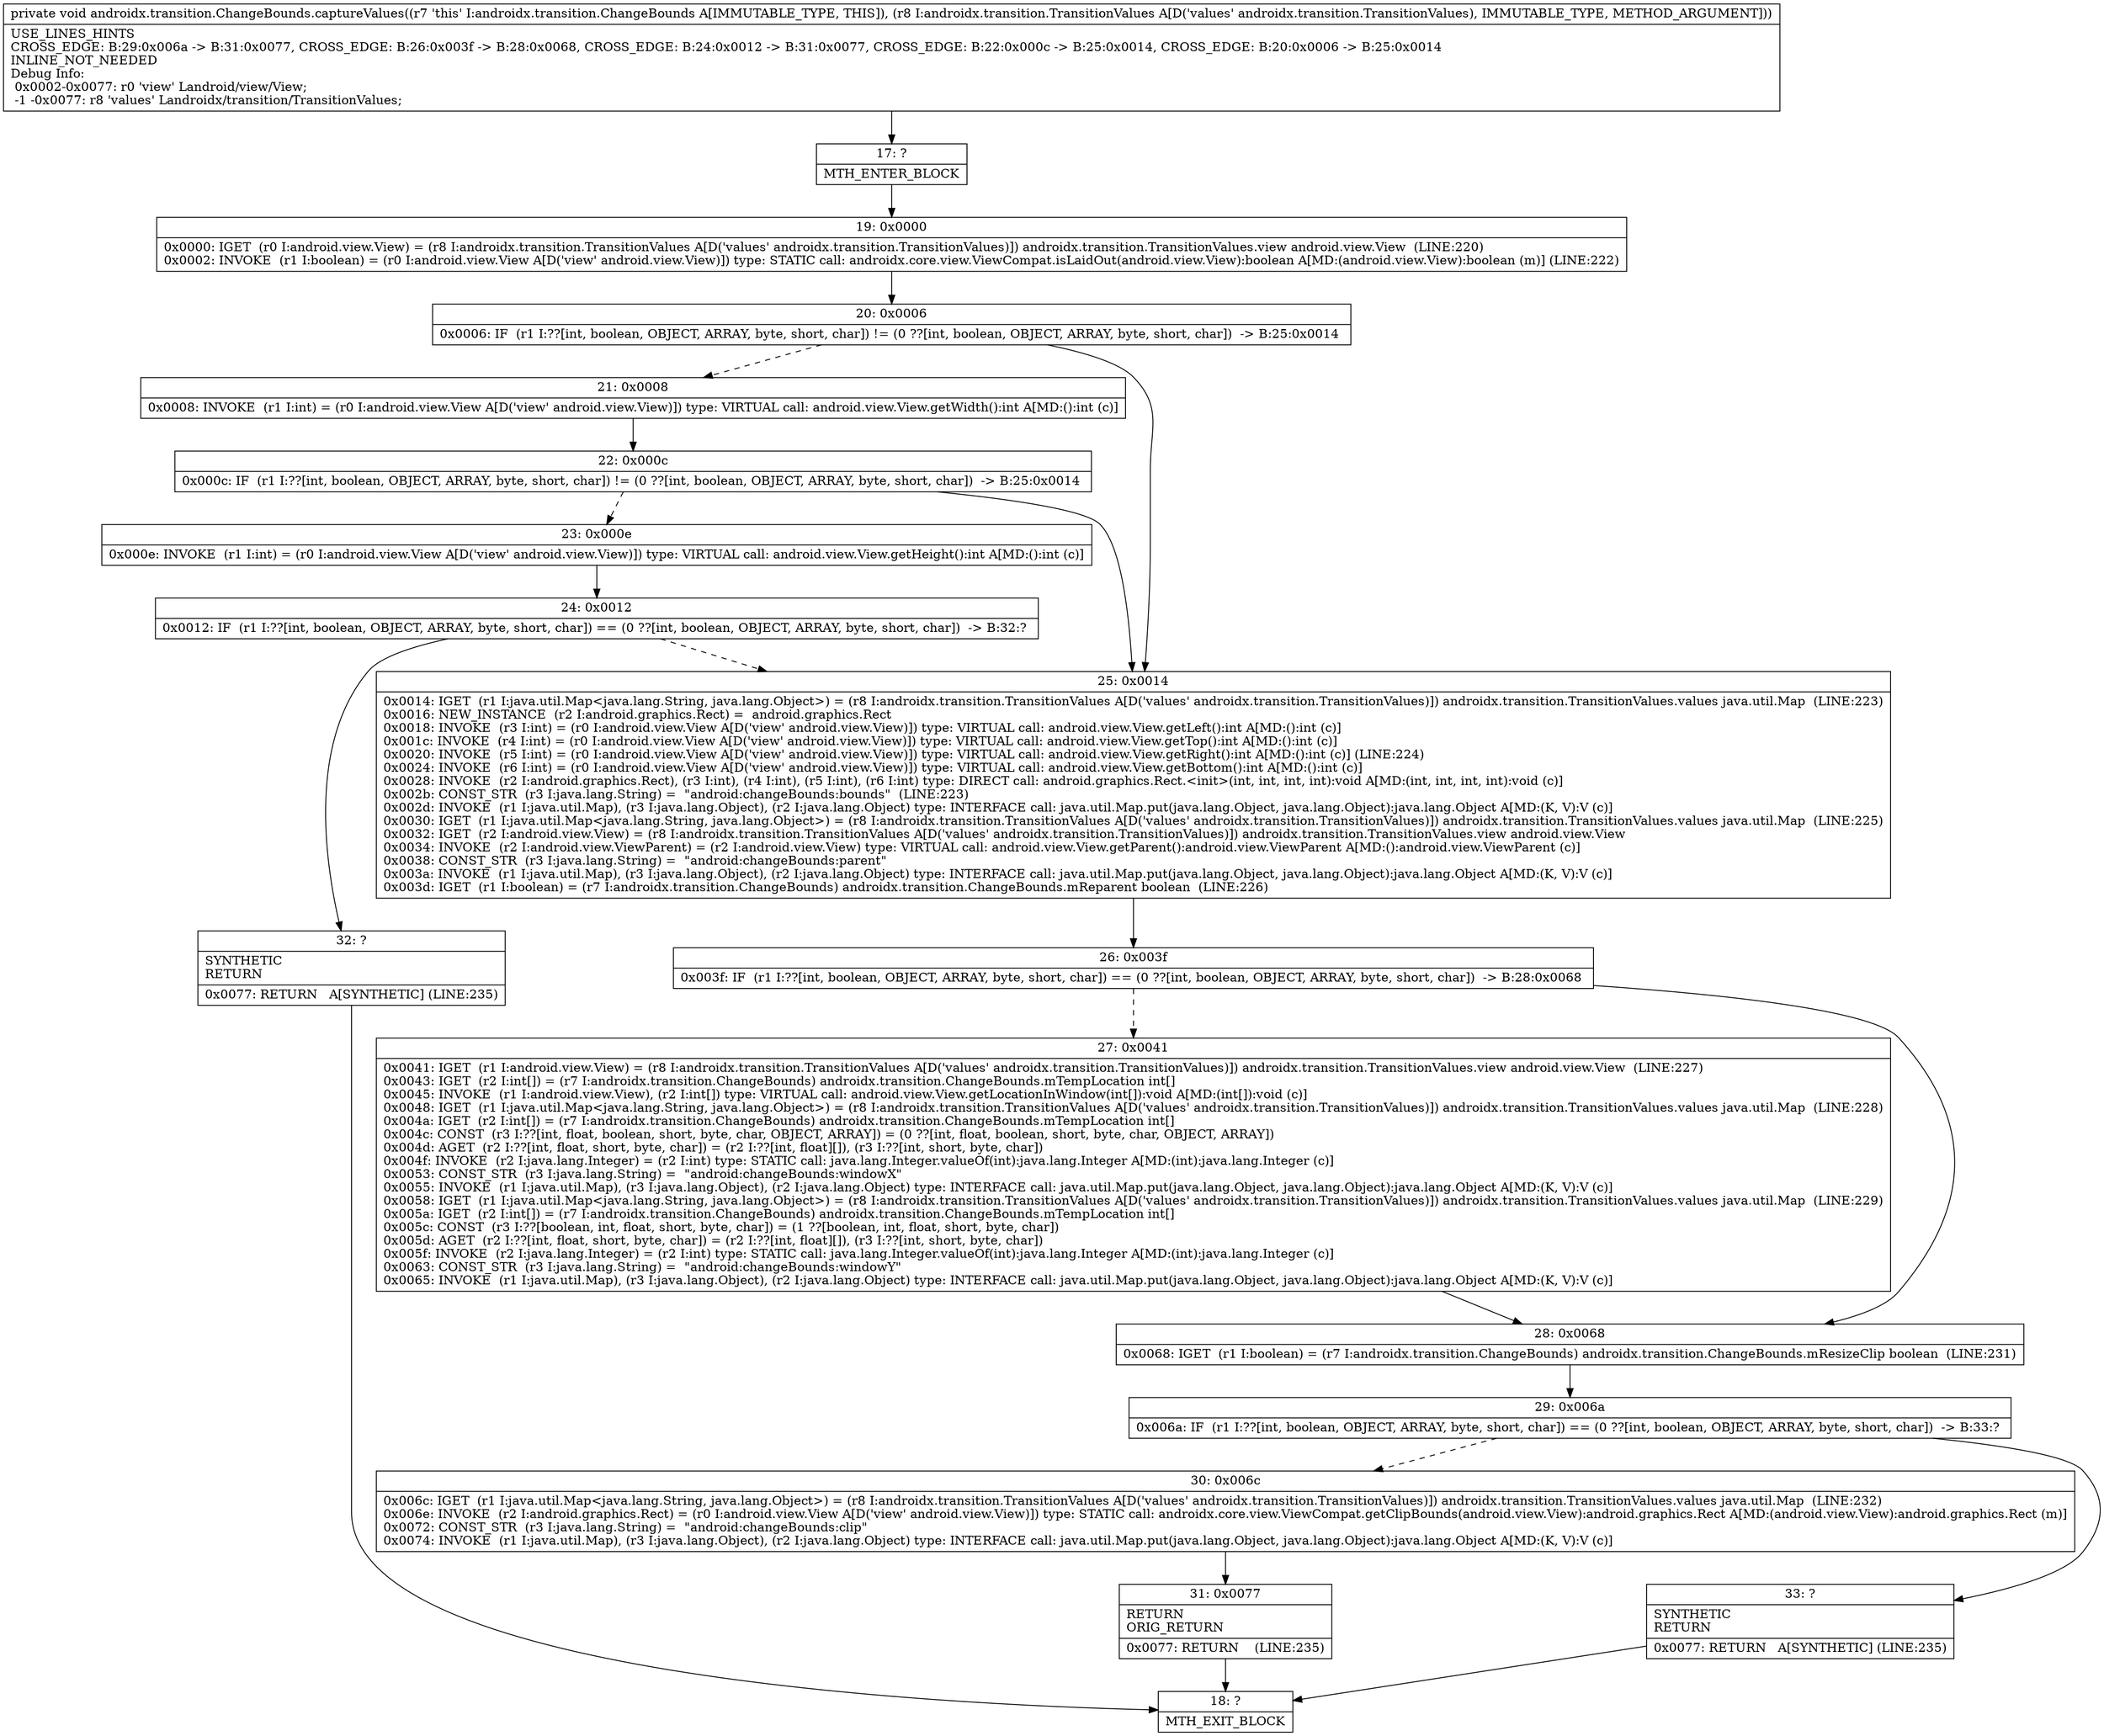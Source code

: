 digraph "CFG forandroidx.transition.ChangeBounds.captureValues(Landroidx\/transition\/TransitionValues;)V" {
Node_17 [shape=record,label="{17\:\ ?|MTH_ENTER_BLOCK\l}"];
Node_19 [shape=record,label="{19\:\ 0x0000|0x0000: IGET  (r0 I:android.view.View) = (r8 I:androidx.transition.TransitionValues A[D('values' androidx.transition.TransitionValues)]) androidx.transition.TransitionValues.view android.view.View  (LINE:220)\l0x0002: INVOKE  (r1 I:boolean) = (r0 I:android.view.View A[D('view' android.view.View)]) type: STATIC call: androidx.core.view.ViewCompat.isLaidOut(android.view.View):boolean A[MD:(android.view.View):boolean (m)] (LINE:222)\l}"];
Node_20 [shape=record,label="{20\:\ 0x0006|0x0006: IF  (r1 I:??[int, boolean, OBJECT, ARRAY, byte, short, char]) != (0 ??[int, boolean, OBJECT, ARRAY, byte, short, char])  \-\> B:25:0x0014 \l}"];
Node_21 [shape=record,label="{21\:\ 0x0008|0x0008: INVOKE  (r1 I:int) = (r0 I:android.view.View A[D('view' android.view.View)]) type: VIRTUAL call: android.view.View.getWidth():int A[MD:():int (c)]\l}"];
Node_22 [shape=record,label="{22\:\ 0x000c|0x000c: IF  (r1 I:??[int, boolean, OBJECT, ARRAY, byte, short, char]) != (0 ??[int, boolean, OBJECT, ARRAY, byte, short, char])  \-\> B:25:0x0014 \l}"];
Node_23 [shape=record,label="{23\:\ 0x000e|0x000e: INVOKE  (r1 I:int) = (r0 I:android.view.View A[D('view' android.view.View)]) type: VIRTUAL call: android.view.View.getHeight():int A[MD:():int (c)]\l}"];
Node_24 [shape=record,label="{24\:\ 0x0012|0x0012: IF  (r1 I:??[int, boolean, OBJECT, ARRAY, byte, short, char]) == (0 ??[int, boolean, OBJECT, ARRAY, byte, short, char])  \-\> B:32:? \l}"];
Node_32 [shape=record,label="{32\:\ ?|SYNTHETIC\lRETURN\l|0x0077: RETURN   A[SYNTHETIC] (LINE:235)\l}"];
Node_18 [shape=record,label="{18\:\ ?|MTH_EXIT_BLOCK\l}"];
Node_25 [shape=record,label="{25\:\ 0x0014|0x0014: IGET  (r1 I:java.util.Map\<java.lang.String, java.lang.Object\>) = (r8 I:androidx.transition.TransitionValues A[D('values' androidx.transition.TransitionValues)]) androidx.transition.TransitionValues.values java.util.Map  (LINE:223)\l0x0016: NEW_INSTANCE  (r2 I:android.graphics.Rect) =  android.graphics.Rect \l0x0018: INVOKE  (r3 I:int) = (r0 I:android.view.View A[D('view' android.view.View)]) type: VIRTUAL call: android.view.View.getLeft():int A[MD:():int (c)]\l0x001c: INVOKE  (r4 I:int) = (r0 I:android.view.View A[D('view' android.view.View)]) type: VIRTUAL call: android.view.View.getTop():int A[MD:():int (c)]\l0x0020: INVOKE  (r5 I:int) = (r0 I:android.view.View A[D('view' android.view.View)]) type: VIRTUAL call: android.view.View.getRight():int A[MD:():int (c)] (LINE:224)\l0x0024: INVOKE  (r6 I:int) = (r0 I:android.view.View A[D('view' android.view.View)]) type: VIRTUAL call: android.view.View.getBottom():int A[MD:():int (c)]\l0x0028: INVOKE  (r2 I:android.graphics.Rect), (r3 I:int), (r4 I:int), (r5 I:int), (r6 I:int) type: DIRECT call: android.graphics.Rect.\<init\>(int, int, int, int):void A[MD:(int, int, int, int):void (c)]\l0x002b: CONST_STR  (r3 I:java.lang.String) =  \"android:changeBounds:bounds\"  (LINE:223)\l0x002d: INVOKE  (r1 I:java.util.Map), (r3 I:java.lang.Object), (r2 I:java.lang.Object) type: INTERFACE call: java.util.Map.put(java.lang.Object, java.lang.Object):java.lang.Object A[MD:(K, V):V (c)]\l0x0030: IGET  (r1 I:java.util.Map\<java.lang.String, java.lang.Object\>) = (r8 I:androidx.transition.TransitionValues A[D('values' androidx.transition.TransitionValues)]) androidx.transition.TransitionValues.values java.util.Map  (LINE:225)\l0x0032: IGET  (r2 I:android.view.View) = (r8 I:androidx.transition.TransitionValues A[D('values' androidx.transition.TransitionValues)]) androidx.transition.TransitionValues.view android.view.View \l0x0034: INVOKE  (r2 I:android.view.ViewParent) = (r2 I:android.view.View) type: VIRTUAL call: android.view.View.getParent():android.view.ViewParent A[MD:():android.view.ViewParent (c)]\l0x0038: CONST_STR  (r3 I:java.lang.String) =  \"android:changeBounds:parent\" \l0x003a: INVOKE  (r1 I:java.util.Map), (r3 I:java.lang.Object), (r2 I:java.lang.Object) type: INTERFACE call: java.util.Map.put(java.lang.Object, java.lang.Object):java.lang.Object A[MD:(K, V):V (c)]\l0x003d: IGET  (r1 I:boolean) = (r7 I:androidx.transition.ChangeBounds) androidx.transition.ChangeBounds.mReparent boolean  (LINE:226)\l}"];
Node_26 [shape=record,label="{26\:\ 0x003f|0x003f: IF  (r1 I:??[int, boolean, OBJECT, ARRAY, byte, short, char]) == (0 ??[int, boolean, OBJECT, ARRAY, byte, short, char])  \-\> B:28:0x0068 \l}"];
Node_27 [shape=record,label="{27\:\ 0x0041|0x0041: IGET  (r1 I:android.view.View) = (r8 I:androidx.transition.TransitionValues A[D('values' androidx.transition.TransitionValues)]) androidx.transition.TransitionValues.view android.view.View  (LINE:227)\l0x0043: IGET  (r2 I:int[]) = (r7 I:androidx.transition.ChangeBounds) androidx.transition.ChangeBounds.mTempLocation int[] \l0x0045: INVOKE  (r1 I:android.view.View), (r2 I:int[]) type: VIRTUAL call: android.view.View.getLocationInWindow(int[]):void A[MD:(int[]):void (c)]\l0x0048: IGET  (r1 I:java.util.Map\<java.lang.String, java.lang.Object\>) = (r8 I:androidx.transition.TransitionValues A[D('values' androidx.transition.TransitionValues)]) androidx.transition.TransitionValues.values java.util.Map  (LINE:228)\l0x004a: IGET  (r2 I:int[]) = (r7 I:androidx.transition.ChangeBounds) androidx.transition.ChangeBounds.mTempLocation int[] \l0x004c: CONST  (r3 I:??[int, float, boolean, short, byte, char, OBJECT, ARRAY]) = (0 ??[int, float, boolean, short, byte, char, OBJECT, ARRAY]) \l0x004d: AGET  (r2 I:??[int, float, short, byte, char]) = (r2 I:??[int, float][]), (r3 I:??[int, short, byte, char]) \l0x004f: INVOKE  (r2 I:java.lang.Integer) = (r2 I:int) type: STATIC call: java.lang.Integer.valueOf(int):java.lang.Integer A[MD:(int):java.lang.Integer (c)]\l0x0053: CONST_STR  (r3 I:java.lang.String) =  \"android:changeBounds:windowX\" \l0x0055: INVOKE  (r1 I:java.util.Map), (r3 I:java.lang.Object), (r2 I:java.lang.Object) type: INTERFACE call: java.util.Map.put(java.lang.Object, java.lang.Object):java.lang.Object A[MD:(K, V):V (c)]\l0x0058: IGET  (r1 I:java.util.Map\<java.lang.String, java.lang.Object\>) = (r8 I:androidx.transition.TransitionValues A[D('values' androidx.transition.TransitionValues)]) androidx.transition.TransitionValues.values java.util.Map  (LINE:229)\l0x005a: IGET  (r2 I:int[]) = (r7 I:androidx.transition.ChangeBounds) androidx.transition.ChangeBounds.mTempLocation int[] \l0x005c: CONST  (r3 I:??[boolean, int, float, short, byte, char]) = (1 ??[boolean, int, float, short, byte, char]) \l0x005d: AGET  (r2 I:??[int, float, short, byte, char]) = (r2 I:??[int, float][]), (r3 I:??[int, short, byte, char]) \l0x005f: INVOKE  (r2 I:java.lang.Integer) = (r2 I:int) type: STATIC call: java.lang.Integer.valueOf(int):java.lang.Integer A[MD:(int):java.lang.Integer (c)]\l0x0063: CONST_STR  (r3 I:java.lang.String) =  \"android:changeBounds:windowY\" \l0x0065: INVOKE  (r1 I:java.util.Map), (r3 I:java.lang.Object), (r2 I:java.lang.Object) type: INTERFACE call: java.util.Map.put(java.lang.Object, java.lang.Object):java.lang.Object A[MD:(K, V):V (c)]\l}"];
Node_28 [shape=record,label="{28\:\ 0x0068|0x0068: IGET  (r1 I:boolean) = (r7 I:androidx.transition.ChangeBounds) androidx.transition.ChangeBounds.mResizeClip boolean  (LINE:231)\l}"];
Node_29 [shape=record,label="{29\:\ 0x006a|0x006a: IF  (r1 I:??[int, boolean, OBJECT, ARRAY, byte, short, char]) == (0 ??[int, boolean, OBJECT, ARRAY, byte, short, char])  \-\> B:33:? \l}"];
Node_30 [shape=record,label="{30\:\ 0x006c|0x006c: IGET  (r1 I:java.util.Map\<java.lang.String, java.lang.Object\>) = (r8 I:androidx.transition.TransitionValues A[D('values' androidx.transition.TransitionValues)]) androidx.transition.TransitionValues.values java.util.Map  (LINE:232)\l0x006e: INVOKE  (r2 I:android.graphics.Rect) = (r0 I:android.view.View A[D('view' android.view.View)]) type: STATIC call: androidx.core.view.ViewCompat.getClipBounds(android.view.View):android.graphics.Rect A[MD:(android.view.View):android.graphics.Rect (m)]\l0x0072: CONST_STR  (r3 I:java.lang.String) =  \"android:changeBounds:clip\" \l0x0074: INVOKE  (r1 I:java.util.Map), (r3 I:java.lang.Object), (r2 I:java.lang.Object) type: INTERFACE call: java.util.Map.put(java.lang.Object, java.lang.Object):java.lang.Object A[MD:(K, V):V (c)]\l}"];
Node_31 [shape=record,label="{31\:\ 0x0077|RETURN\lORIG_RETURN\l|0x0077: RETURN    (LINE:235)\l}"];
Node_33 [shape=record,label="{33\:\ ?|SYNTHETIC\lRETURN\l|0x0077: RETURN   A[SYNTHETIC] (LINE:235)\l}"];
MethodNode[shape=record,label="{private void androidx.transition.ChangeBounds.captureValues((r7 'this' I:androidx.transition.ChangeBounds A[IMMUTABLE_TYPE, THIS]), (r8 I:androidx.transition.TransitionValues A[D('values' androidx.transition.TransitionValues), IMMUTABLE_TYPE, METHOD_ARGUMENT]))  | USE_LINES_HINTS\lCROSS_EDGE: B:29:0x006a \-\> B:31:0x0077, CROSS_EDGE: B:26:0x003f \-\> B:28:0x0068, CROSS_EDGE: B:24:0x0012 \-\> B:31:0x0077, CROSS_EDGE: B:22:0x000c \-\> B:25:0x0014, CROSS_EDGE: B:20:0x0006 \-\> B:25:0x0014\lINLINE_NOT_NEEDED\lDebug Info:\l  0x0002\-0x0077: r0 'view' Landroid\/view\/View;\l  \-1 \-0x0077: r8 'values' Landroidx\/transition\/TransitionValues;\l}"];
MethodNode -> Node_17;Node_17 -> Node_19;
Node_19 -> Node_20;
Node_20 -> Node_21[style=dashed];
Node_20 -> Node_25;
Node_21 -> Node_22;
Node_22 -> Node_23[style=dashed];
Node_22 -> Node_25;
Node_23 -> Node_24;
Node_24 -> Node_25[style=dashed];
Node_24 -> Node_32;
Node_32 -> Node_18;
Node_25 -> Node_26;
Node_26 -> Node_27[style=dashed];
Node_26 -> Node_28;
Node_27 -> Node_28;
Node_28 -> Node_29;
Node_29 -> Node_30[style=dashed];
Node_29 -> Node_33;
Node_30 -> Node_31;
Node_31 -> Node_18;
Node_33 -> Node_18;
}

